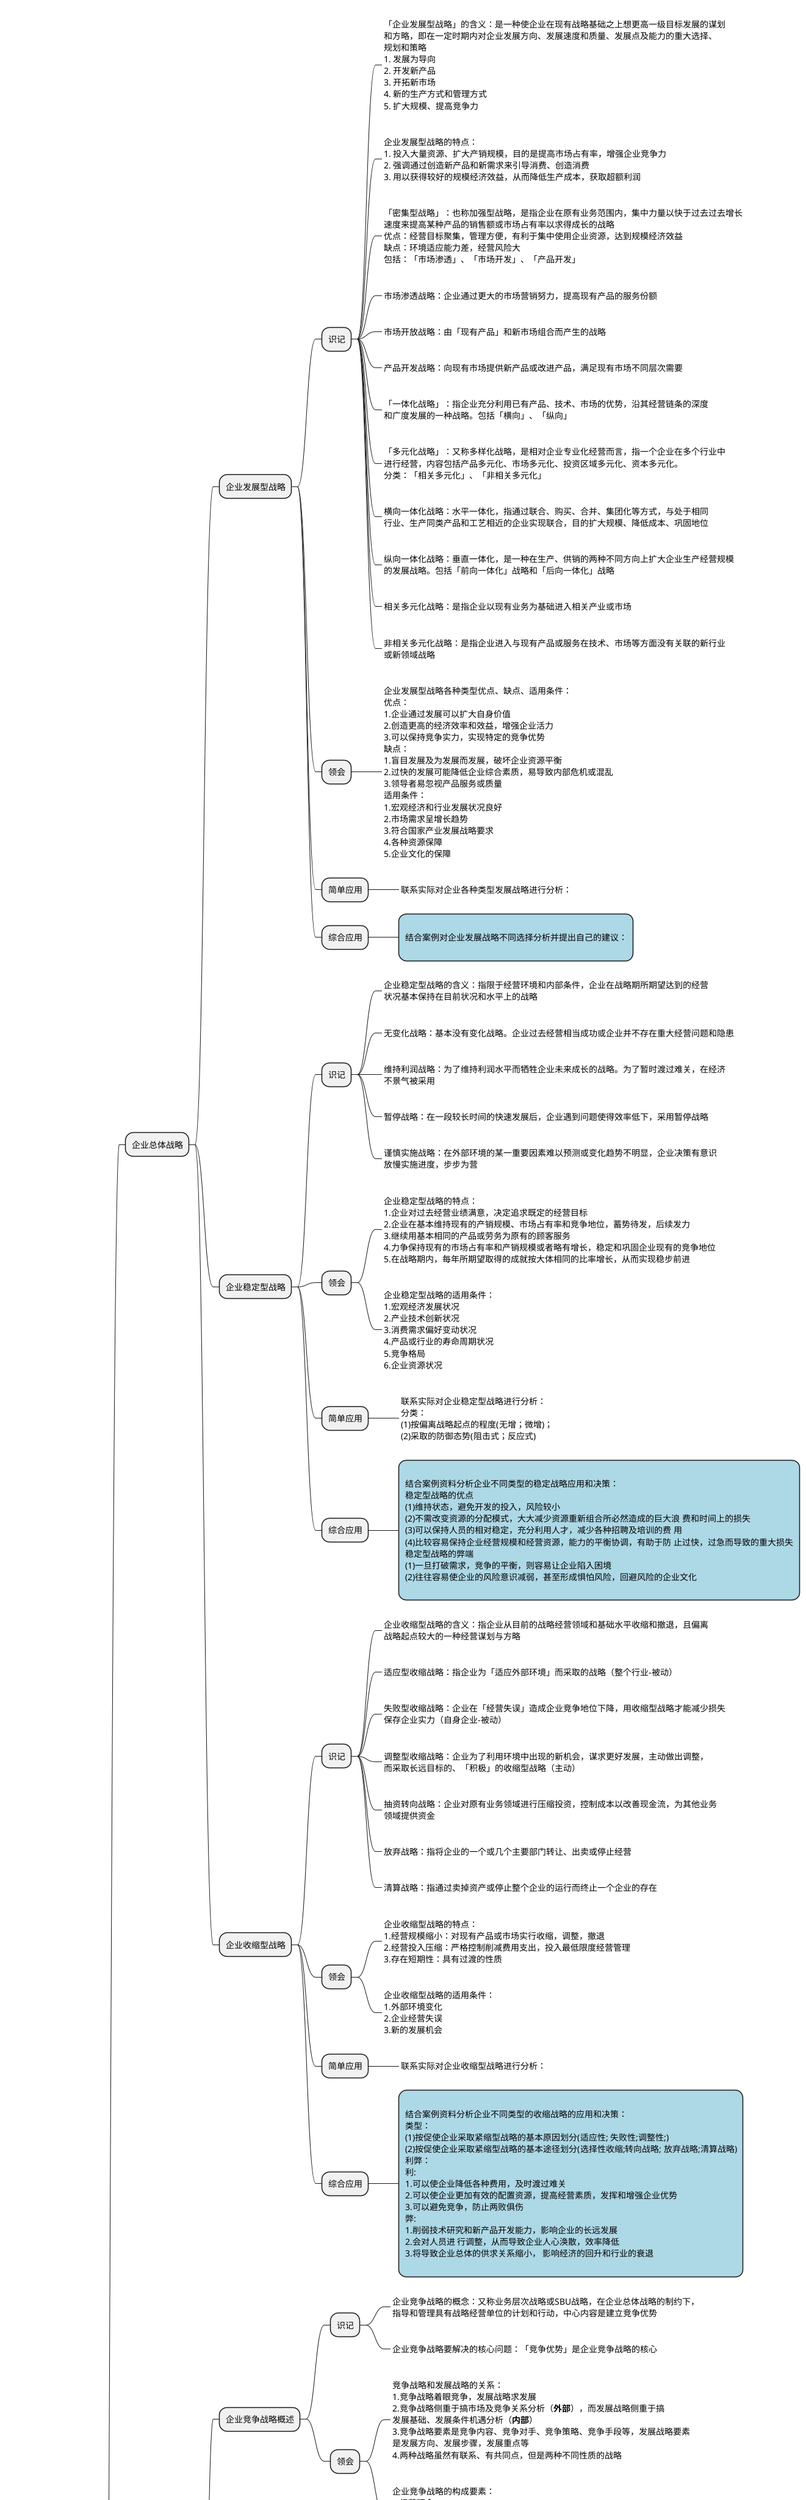 @startmindmap

* 战略决策阶段（一）

** 企业总体战略
*** 企业发展型战略
**** 识记
*****_:
「企业发展型战略」的含义：是一种使企业在现有战略基础之上想更高一级目标发展的谋划
和方略，即在一定时期内对企业发展方向、发展速度和质量、发展点及能力的重大选择、
规划和策略
1. 发展为导向
2. 开发新产品
3. 开拓新市场
4. 新的生产方式和管理方式
5. 扩大规模、提高竞争力
;
*****_:
企业发展型战略的特点：
1. 投入大量资源、扩大产销规模，目的是提高市场占有率，增强企业竞争力
2. 强调通过创造新产品和新需求来引导消费、创造消费
3. 用以获得较好的规模经济效益，从而降低生产成本，获取超额利润
;
*****_:
「密集型战略」：也称加强型战略，是指企业在原有业务范围内，集中力量以快于过去过去增长
速度来提高某种产品的销售额或市场占有率以求得成长的战略
优点：经营目标聚集，管理方便，有利于集中使用企业资源，达到规模经济效益
缺点：环境适应能力差，经营风险大
包括：「市场渗透」、「市场开发」、「产品开发」
;
*****_:
市场渗透战略：企业通过更大的市场营销努力，提高现有产品的服务份额
;
*****_:
市场开放战略：由「现有产品」和新市场组合而产生的战略
;
*****_:
产品开发战略：向现有市场提供新产品或改进产品，满足现有市场不同层次需要
;
*****_:
「一体化战略」：指企业充分利用已有产品、技术、市场的优势，沿其经营链条的深度
和广度发展的一种战略。包括「横向」、「纵向」
;
*****_:
「多元化战略」：又称多样化战略，是相对企业专业化经营而言，指一个企业在多个行业中
进行经营，内容包括产品多元化、市场多元化、投资区域多元化、资本多元化。
分类：「相关多元化」、「非相关多元化」
;
*****_:
横向一体化战略：水平一体化，指通过联合、购买、合并、集团化等方式，与处于相同
行业、生产同类产品和工艺相近的企业实现联合，目的扩大规模、降低成本、巩固地位
;
*****_:
纵向一体化战略：垂直一体化，是一种在生产、供销的两种不同方向上扩大企业生产经营规模
的发展战略。包括「前向一体化」战略和「后向一体化」战略
;
*****_:
相关多元化战略：是指企业以现有业务为基础进入相关产业或市场
;
*****_:
非相关多元化战略：是指企业进入与现有产品或服务在技术、市场等方面没有关联的新行业
或新领域战略
;
**** 领会
*****_:
企业发展型战略各种类型优点、缺点、适用条件：
优点：
1.企业通过发展可以扩大自身价值
2.创造更高的经济效率和效益，增强企业活力
3.可以保持竞争实力，实现特定的竞争优势
缺点：
1.盲目发展及为发展而发展，破坏企业资源平衡
2.过快的发展可能降低企业综合素质，易导致内部危机或混乱
3.领导者易忽视产品服务或质量
适用条件：
1.宏观经济和行业发展状况良好
2.市场需求呈增长趋势
3.符合国家产业发展战略要求
4.各种资源保障
5.企业文化的保障
;
**** 简单应用
*****_:
联系实际对企业各种类型发展战略进行分析：
;
**** 综合应用
*****[#lightblue]:
结合案例对企业发展战略不同选择分析并提出自己的建议：
;

*** 企业稳定型战略
**** 识记
*****_:
企业稳定型战略的含义：指限于经营环境和内部条件，企业在战略期所期望达到的经营
状况基本保持在目前状况和水平上的战略
;
*****_:
无变化战略：基本没有变化战略。企业过去经营相当成功或企业并不存在重大经营问题和隐患
;
*****_:
维持利润战略：为了维持利润水平而牺牲企业未来成长的战略。为了暂时渡过难关，在经济
不景气被采用
;
*****_:
暂停战略：在一段较长时间的快速发展后，企业遇到问题使得效率低下，采用暂停战略
;
*****_:
谨慎实施战略：在外部环境的某一重要因素难以预测或变化趋势不明显，企业决策有意识
放慢实施进度，步步为营
;
**** 领会
*****_:
企业稳定型战略的特点：
1.企业对过去经营业绩满意，决定追求既定的经营目标
2.企业在基本维持现有的产销规模、市场占有率和竞争地位，蓄势待发，后续发力
3.继续用基本相同的产品或劳务为原有的顾客服务
4.力争保持现有的市场占有率和产销规模或者略有增长，稳定和巩固企业现有的竞争地位
5.在战略期内，每年所期望取得的成就按大体相同的比率增长，从而实现稳步前进
;
*****_:
企业稳定型战略的适用条件：
1.宏观经济发展状况
2.产业技术创新状况
3.消费需求偏好变动状况
4.产品或行业的寿命周期状况
5.竞争格局
6.企业资源状况
;
**** 简单应用
*****_:
联系实际对企业稳定型战略进行分析：
分类：
(1)按偏离战略起点的程度(无增；微增)；
(2)采取的防御态势(阻击式；反应式)
;
**** 综合应用
*****[#lightblue]:
结合案例资料分析企业不同类型的稳定战略应用和决策：
稳定型战略的优点
(1)维持状态，避免开发的投入，风险较小
(2)不需改变资源的分配模式，大大减少资源重新组合所必然造成的巨大浪 费和时间上的损失
(3)可以保持人员的相对稳定，充分利用人才，减少各种招聘及培训的费 用
(4)比较容易保持企业经营规模和经营资源，能力的平衡协调，有助于防 止过快，过急而导致的重大损失
稳定型战略的弊端
(1)一旦打破需求，竞争的平衡，则容易让企业陷入困境
(2)往往容易使企业的风险意识减弱，甚至形成惧怕风险，回避风险的企业文化
;

*** 企业收缩型战略
**** 识记
*****_:
企业收缩型战略的含义：指企业从目前的战略经营领域和基础水平收缩和撤退，且偏离
战略起点较大的一种经营谋划与方略
;
*****_:
适应型收缩战略：指企业为「适应外部环境」而采取的战略（整个行业-被动）
;
*****_:
失败型收缩战略：企业在「经营失误」造成企业竞争地位下降，用收缩型战略才能减少损失
保存企业实力（自身企业-被动）
;
*****_:
调整型收缩战略：企业为了利用环境中出现的新机会，谋求更好发展，主动做出调整，
而采取长远目标的、「积极」的收缩型战略（主动）
;
*****_:
抽资转向战略：企业对原有业务领域进行压缩投资，控制成本以改善现金流，为其他业务
领域提供资金
;
*****_:
放弃战略：指将企业的一个或几个主要部门转让、出卖或停止经营
;
*****_:
清算战略：指通过卖掉资产或停止整个企业的运行而终止一个企业的存在
;
**** 领会
*****_:
企业收缩型战略的特点：
1.经营规模缩小：对现有产品或市场实行收缩，调整，撤退
2.经营投入压缩：严格控制削减费用支出，投入最低限度经营管理
3.存在短期性：具有过渡的性质
;
*****_:
企业收缩型战略的适用条件：
1.外部环境变化
2.企业经营失误
3.新的发展机会
;
**** 简单应用
*****_:
联系实际对企业收缩型战略进行分析：
;
**** 综合应用
*****[#lightblue]:
结合案例资料分析企业不同类型的收缩战略的应用和决策：
类型：
(1)按促使企业采取紧缩型战略的基本原因划分(适应性; 失败性;调整性;)
(2)按促使企业采取紧缩型战略的基本途径划分(选择性收缩;转向战略; 放弃战略;清算战略)
利弊：
利:
1.可以使企业降低各种费用，及时渡过难关
2.可以使企业更加有效的配置资源，提高经营素质，发挥和增强企业优势
3.可以避免竞争，防止两败俱伤
弊:
1.削弱技术研究和新产品开发能力，影响企业的长远发展
2.会对人员进 行调整，从而导致企业人心涣散，效率降低
3.将导致企业总体的供求关系缩小， 影响经济的回升和行业的衰退
;

** 企业竞争战略
*** 企业竞争战略概述
**** 识记
*****_:
企业竞争战略的概念：又称业务层次战略或SBU战略，在企业总体战略的制约下，
指导和管理具有战略经营单位的计划和行动，中心内容是建立竞争优势
;
*****_:
企业竞争战略要解决的核心问题：「竞争优势」是企业竞争战略的核心
;
**** 领会
*****_:
竞争战略和发展战略的关系：
1.竞争战略着眼竞争，发展战略求发展
2.竞争战略侧重于搞市场及竞争关系分析（<b>外部</b>），而发展战略侧重于搞
发展基础、发展条件机遇分析（<b>内部</b>）
3.竞争战略要素是竞争内容、竞争对手、竞争策略、竞争手段等，发展战略要素
是发展方向、发展步骤，发展重点等
4.两种战略虽然有联系、有共同点，但是两种不同性质的战略
;
*****_:
企业竞争战略的构成要素：
1.经营理念
2.优势资源
3.战略优势
4.资源力量
;

*** 总成本领先战略
**** 识记
*****_:
总成本领先战略的概念：低成本战略，指通过有效途径，使成本降低，建立竞争优势。
要求企业努力取得规模经济，以经验曲线为基础，严格控制生产成本间接费用，降低
成本到最低水平
;
*****_:
总成本领先战略的实质：通过成本优势获得价格部分的优势，进而获得市场优势
;
**** 领会
*****_:
总成本领先战略的优点和缺点：
优点：
1.抵挡现有竞争对手的对抗
2.低于购买商讨价还价的能力
3.更灵活处理供应商的提价行为
4.形成进入障碍
5.树立与替代品的竞争优势
缺点：
1.降价过度引起利润率降低
2.新加入者可能后来居上
3.丧失对市场变化的预见能力
4.技术变化降低企业资源的效用
5.容易受外部环境影响
;
*****_:
总成本领先战略的适用条件：
1.企业外部条件：
  1.市场需求有较大的价格弹性
  2.行业高度标准化
  3.实现产品差异化的途径少，多数消费者以相同的方式使用产品
  4.消费者从一个销售商转换到另一个销售商时，转换成本很小，
因而倾向于购买价格最优的产品，消费者具有较大降价谈判能力
2.企业内部条件
  1.持续的资本投资和获得资本的途径
  2.生产加工工艺技能
  3.认真的劳动监督
  4.设计容易制造的产品
  5.成本的分销系统
  6.培养技术人员
;
*****_:
总成本领先战略的风险：
1.初期投资巨大
2.技术变革滞后
3.忽视客户
4.玉玉被竞争者模仿
5.缺乏创新的激情
6.依赖价格战
;
**** 简单应用
*****_:
能联系实际对总成本领先战略及实现途径分析：
1.实现生产的规模经济
2.做好对供应商的营销
3.采用新的技术和流程来降低成本
4.建立成本为核心的企业文化
;
**** 综合应用
*****[#lightblue]:
结合案例对企业总成本领先战略综合分析：
;

*** 差异化战略
**** 识记
*****_:
差异化战略的含义：指企业凭借自身的技术优势和管理优势，向顾客提供独具特色
的产品服务，为顾客带来额外价值，使顾客满意
;
**** 领会
*****_:
差异化战略的优势与风险：
优势：
1.建立顾客对企业的忠诚度
2.企业提供差异性产品为潜在进入者设置进入壁垒
3.可以缓解公司所面临的竞争压力
4.增强企业对供应商讨价还价的能力
5.削弱购买商讨价还价的能力
6.差异化产品更好满足消费者需求，同时促使企业提高销售量或允许制定更高价格
风险：
1.多变的市场造成的风险
2.高额专属成本造成的风险
3.闭门造车造成的风险
4.丧失市场份额的风险
;
*****_:
差异化战略的实现途径：
1.「产品」差异化
2.「无形」差异化
3.「渠道」差异化
;
*****_:
差异化战略的使用条件：
1.消费者对产品有不同的需求
2.产品或服务差异化具有价值
3.差异化市场规模能够支撑差异化成本
;
*****_:
差异化战略的实施：
1.分析消费者需求
2.分析竞争对手
3.进行技术创新
4.提升服务理念
;
**** 简单应用
*****_:
能联系实际对差异计划战略进行分析：
;
**** 综合应用
*****[#lightblue]:
结合案例材料对企业差异计划战略综合分析：
;

*** 集中化战略
**** 识记
*****_:
「集中化战略」的含义：目标聚集战略，指把经营战略重点放在一个特定目标市场上，为特定的地区
或特定的购买者集团提供特殊的产品或服务
集中化战略包含两种形式：细分市场中寻求成本优势的「成本集中」、在细分市场寻求差异的
「差异集中」
;
*****_:
集中化战略的核心：是取得某种对特定顾有价值的专一性服务
;
**** 领会
*****_:
集中化战略的优势与风险：
优势：
1.集中资源服务于特定市场
2.以特殊的服务范围低于竞争压力
3.将目标集中于特定细分市场，企业更好调查研究(<b>知彼</b>)
风险：
1.产品的销量可能变小，产品要求不断更新，造成成本提高
2.由于企业全部力量资源都投入到一种产品的特定市场，当技术进步、替代品出现、消费偏好变化等，
目标市场与总体市场之间产品或服务需求差别变小，集中化将不复存在
3.以较宽的市场为目标的竞争者采用同样的重点集中化战略在成本上差异日益扩大，或者竞争对手从
企业的目标市场找到再细分市场，使原来使用重点集中化的企业无法生存
4.在较宽范围经营的竞争对手与采取集中化战略的企业在成本上差异日益扩大
;
*****_:
集中化战略的使用条件：
;
*****_:
集中化战略的实施方法：
;
**** 简单应用
*****_:
能联系实际对集中化战略进行分析：
;
**** 综合应用
*****[#lightblue]:
结合案例材料对集中化战略综合分析：
;

*** 融合战略
**** 识记
*****_:
融合战略的概念：
;
*****_:
成本导向型融合战略：
;
*****_:
差异化导向型融合战略：
;
*****_:
成本-差异化导向型融合战略：
;
**** 领会
*****_:
融合战略的特点：
;
*****_:
不同类型融合战略的基本内容：
;
*****_:
融合战略的构成要件：
;
**** 简单应用
*****_:
结合实际对融合战略实施影响因素和条件进行分析：
;
*****_:
能联合实际对融合战略进行分析：
;
**** 综合应用
*****[#lightblue]:
结合案例资料对企业融合战略进行综合分析：
;

** 企业国际化经营战略
*** 企业国际化经营战略概述
**** 识记
*****_:
企业国际化经营的概念：
;
*****_:
企业国际化经营战略的概念：
;
*****_:
生产全球化观念：
;
*****_:
产品整体化观念：
;
**** 领会
*****_:
企业国际化经营战略的目标：
;
*****_:
企业国际化经营战略的思想：
;

*** 企业国际化经营战略的类型及其决策
**** 识记
*****_:
反回头战略：
;
*****_:
技术带动出口战略：
;
*****_:
商品出口战略：
;
*****_:
合资经营出口战略：
;
*****_:
加工出口战略：
;
*****_:
境外投资战略：
;
*****_:
跨国公司战略：
;
*****_:
本国中心战略：
;
*****_:
多国中心战略：
;
*****_:
全球中心战略：
;
**** 领会
*****_:
按产品技术来源划分国际化经营战略类型：
;
*****_:
按企业国际化发展不同划分国际化经营战略类型：
;
*****_:
按企业生产经营行为标准不同划分国际化经营战略类型：
;
**** 简单应用
*****_:
对企业国际化经营战略类型选择作出分析：
;
**** 综合应用
*****[#lightblue]:
对现实企业在实施国际化济宁战略的类型选择、关键问题作出分析：
;

*** 企业国际化经营战略的实施措施
**** 领会
*****_:
企业国际化经营战略实施的关键问题：
;
*****_:
企业国际化经营战略的具体措施：
;
**** 简单应用
*****_:
对现实企业在实际国际化经营战略时的具体措施作出分析：
;

** 企业市场营销战略
*** 市场营销战略概述
**** 识记
*****_:
市场营销战略的概念：
;
*****_:
市场营销战略决策的内容：
;
**** 领会
*****_:
市场营销战略的实质：
;
*****_:
市场营销战略的地位：
;

*** 目标市场战略
**** 识记
*****_:
目标市场战略的含义：
;
*****_:
市场细分的概念：
;
*****_:
市场定位的概念：
;
**** 领会
*****_:
市场细分的作用与理论基础：
;
*****_:
市场细分的依据：
;
*****_:
市场细分的方法与有效性：
;
*****_:
评价细分市场：
;
*****_:
选择目标市场：
;
**** 简单应用
*****_:
目标市场营销战略的选择：
;
*****_:
市场定位战略的实际应用：
;


*** 营销组合战略
**** 识记
*****_:
营销组合战略的概念：
;
**** 领会
*****_:
营销组合战略的类型：
;
*****_:
营销组合战略的选择：
;
**** 简单应用
*****_:
营销组合战略实际应用分析：
;

*** 企业品牌战略
**** 识记
*****_:
品牌的概念与品牌价值：
;
*****_:
品牌战略的概念：
;
**** 领会
*****_:
企业品牌战略的内容：
;
*****_:
企业品牌战略的典型类型：
;
*****_:
企业品牌战略的管理方法：
;

*** 市场营销新谋略
**** 领会
*****_:
直复营销：
;
*****_:
顾客满意营销：
;
*****_:
关系营销：
;
*****_:
文化营销：
;
*****_:
绿色营销：
;
*****_:
整合营销：
;
*****_:
网络营销：
;

@endmindmap
